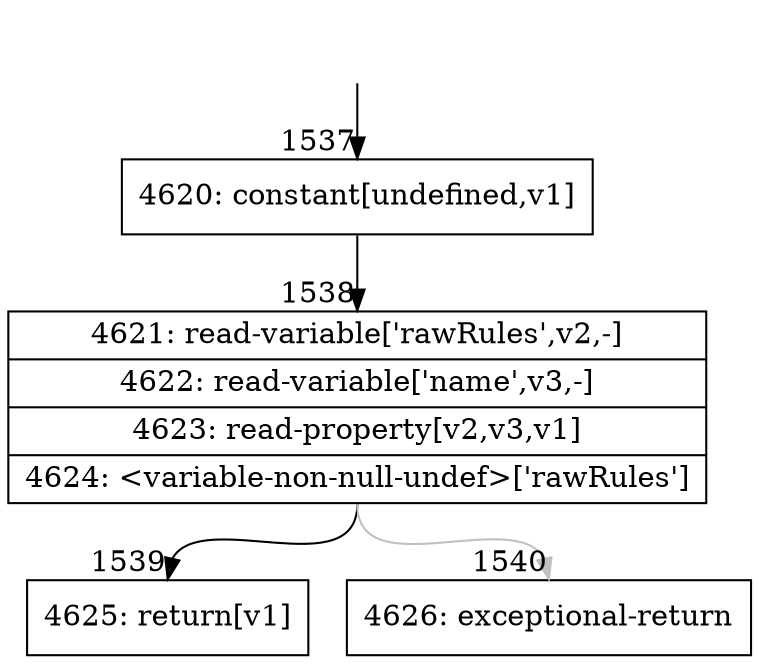 digraph {
rankdir="TD"
BB_entry125[shape=none,label=""];
BB_entry125 -> BB1537 [tailport=s, headport=n, headlabel="    1537"]
BB1537 [shape=record label="{4620: constant[undefined,v1]}" ] 
BB1537 -> BB1538 [tailport=s, headport=n, headlabel="      1538"]
BB1538 [shape=record label="{4621: read-variable['rawRules',v2,-]|4622: read-variable['name',v3,-]|4623: read-property[v2,v3,v1]|4624: \<variable-non-null-undef\>['rawRules']}" ] 
BB1538 -> BB1539 [tailport=s, headport=n, headlabel="      1539"]
BB1538 -> BB1540 [tailport=s, headport=n, color=gray, headlabel="      1540"]
BB1539 [shape=record label="{4625: return[v1]}" ] 
BB1540 [shape=record label="{4626: exceptional-return}" ] 
//#$~ 1324
}
